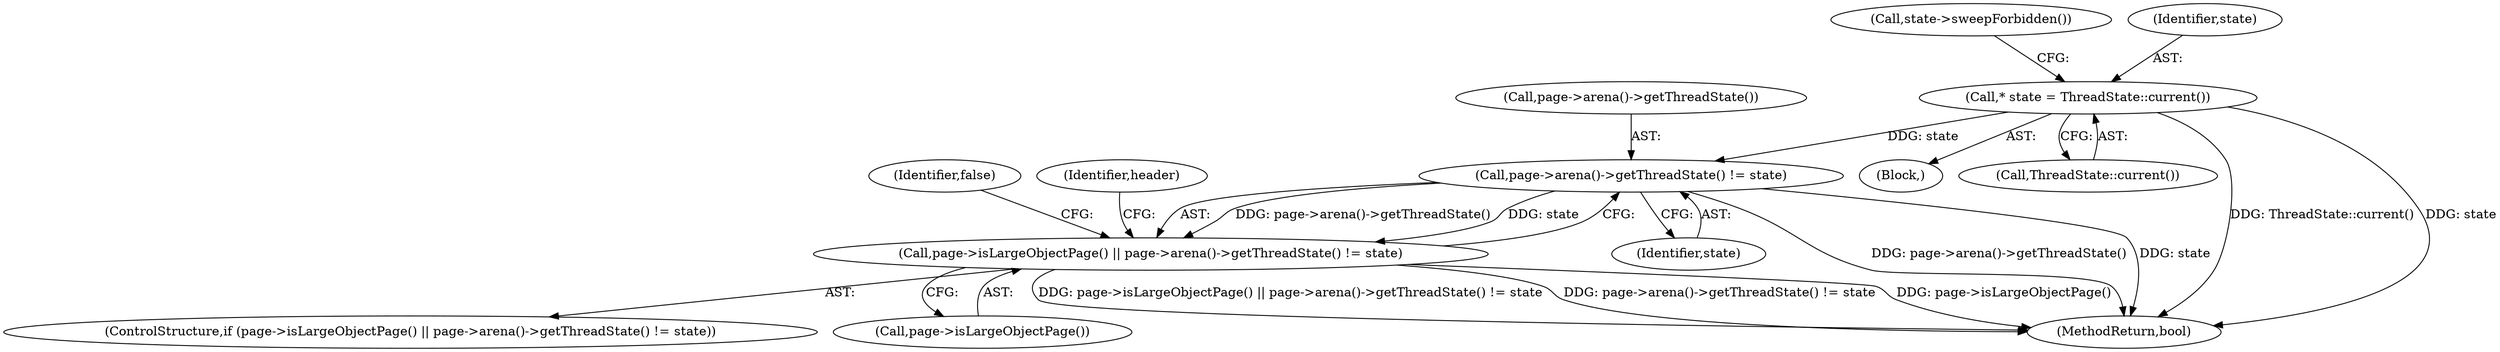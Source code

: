 digraph "0_Chrome_0749ec24fae74ec32d0567eef0e5ec43c84dbcb9_2@API" {
"1000119" [label="(Call,* state = ThreadState::current())"];
"1000144" [label="(Call,page->arena()->getThreadState() != state)"];
"1000142" [label="(Call,page->isLargeObjectPage() || page->arena()->getThreadState() != state)"];
"1000148" [label="(Identifier,false)"];
"1000145" [label="(Call,page->arena()->getThreadState())"];
"1000146" [label="(Identifier,state)"];
"1000141" [label="(ControlStructure,if (page->isLargeObjectPage() || page->arena()->getThreadState() != state))"];
"1000151" [label="(Identifier,header)"];
"1000104" [label="(Block,)"];
"1000119" [label="(Call,* state = ThreadState::current())"];
"1000142" [label="(Call,page->isLargeObjectPage() || page->arena()->getThreadState() != state)"];
"1000143" [label="(Call,page->isLargeObjectPage())"];
"1000121" [label="(Call,ThreadState::current())"];
"1000123" [label="(Call,state->sweepForbidden())"];
"1000186" [label="(MethodReturn,bool)"];
"1000120" [label="(Identifier,state)"];
"1000144" [label="(Call,page->arena()->getThreadState() != state)"];
"1000119" -> "1000104"  [label="AST: "];
"1000119" -> "1000121"  [label="CFG: "];
"1000120" -> "1000119"  [label="AST: "];
"1000121" -> "1000119"  [label="AST: "];
"1000123" -> "1000119"  [label="CFG: "];
"1000119" -> "1000186"  [label="DDG: ThreadState::current()"];
"1000119" -> "1000186"  [label="DDG: state"];
"1000119" -> "1000144"  [label="DDG: state"];
"1000144" -> "1000142"  [label="AST: "];
"1000144" -> "1000146"  [label="CFG: "];
"1000145" -> "1000144"  [label="AST: "];
"1000146" -> "1000144"  [label="AST: "];
"1000142" -> "1000144"  [label="CFG: "];
"1000144" -> "1000186"  [label="DDG: page->arena()->getThreadState()"];
"1000144" -> "1000186"  [label="DDG: state"];
"1000144" -> "1000142"  [label="DDG: page->arena()->getThreadState()"];
"1000144" -> "1000142"  [label="DDG: state"];
"1000142" -> "1000141"  [label="AST: "];
"1000142" -> "1000143"  [label="CFG: "];
"1000143" -> "1000142"  [label="AST: "];
"1000148" -> "1000142"  [label="CFG: "];
"1000151" -> "1000142"  [label="CFG: "];
"1000142" -> "1000186"  [label="DDG: page->isLargeObjectPage() || page->arena()->getThreadState() != state"];
"1000142" -> "1000186"  [label="DDG: page->arena()->getThreadState() != state"];
"1000142" -> "1000186"  [label="DDG: page->isLargeObjectPage()"];
}

